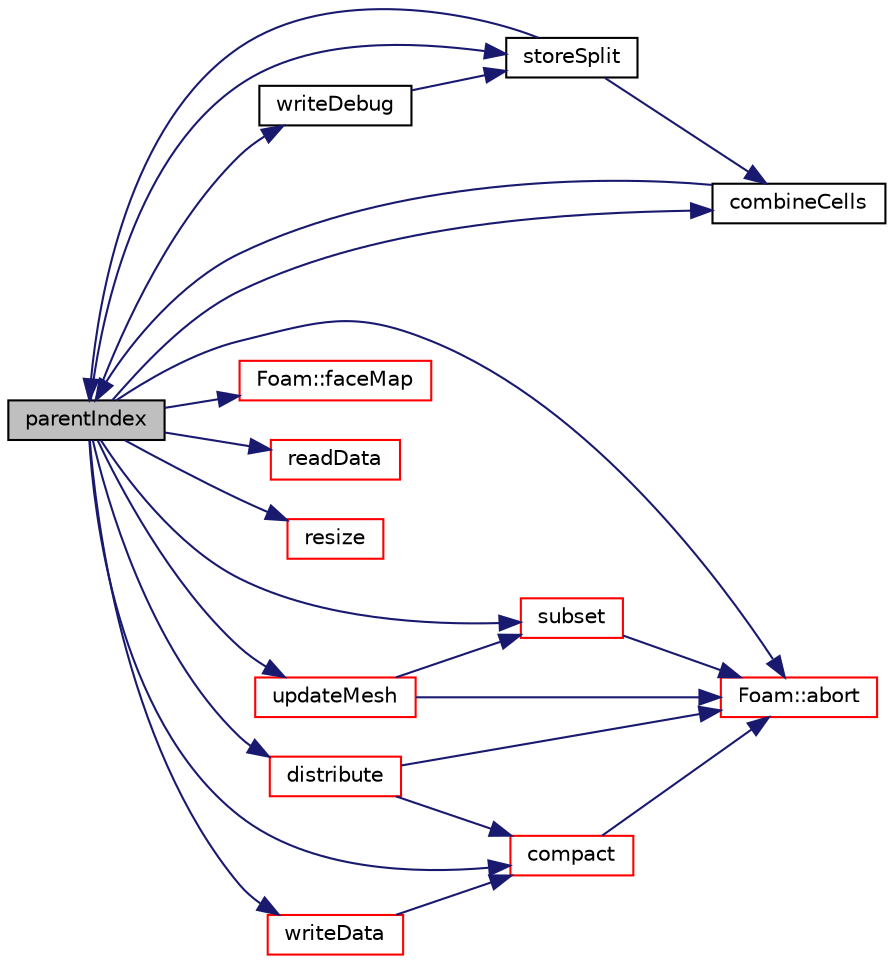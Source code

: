 digraph "parentIndex"
{
  bgcolor="transparent";
  edge [fontname="Helvetica",fontsize="10",labelfontname="Helvetica",labelfontsize="10"];
  node [fontname="Helvetica",fontsize="10",shape=record];
  rankdir="LR";
  Node1 [label="parentIndex",height=0.2,width=0.4,color="black", fillcolor="grey75", style="filled", fontcolor="black"];
  Node1 -> Node2 [color="midnightblue",fontsize="10",style="solid",fontname="Helvetica"];
  Node2 [label="Foam::abort",height=0.2,width=0.4,color="red",URL="$a10733.html#a447107a607d03e417307c203fa5fb44b"];
  Node1 -> Node3 [color="midnightblue",fontsize="10",style="solid",fontname="Helvetica"];
  Node3 [label="combineCells",height=0.2,width=0.4,color="black",URL="$a02114.html#a30037f784aec0ddfbcb4143fbc737ca7",tooltip="Store combining 8 cells into master. "];
  Node3 -> Node1 [color="midnightblue",fontsize="10",style="solid",fontname="Helvetica"];
  Node1 -> Node4 [color="midnightblue",fontsize="10",style="solid",fontname="Helvetica"];
  Node4 [label="compact",height=0.2,width=0.4,color="red",URL="$a02114.html#a043cdfc194924194e381a986c229569e",tooltip="Compact splitCells_. Removes all freeSplitCells_ elements. "];
  Node4 -> Node2 [color="midnightblue",fontsize="10",style="solid",fontname="Helvetica"];
  Node1 -> Node5 [color="midnightblue",fontsize="10",style="solid",fontname="Helvetica"];
  Node5 [label="distribute",height=0.2,width=0.4,color="red",URL="$a02114.html#a6be2dc3eb1d541aeb83ee0a2adcc0556",tooltip="Update local numbering for mesh redistribution. "];
  Node5 -> Node2 [color="midnightblue",fontsize="10",style="solid",fontname="Helvetica"];
  Node5 -> Node4 [color="midnightblue",fontsize="10",style="solid",fontname="Helvetica"];
  Node1 -> Node6 [color="midnightblue",fontsize="10",style="solid",fontname="Helvetica"];
  Node6 [label="Foam::faceMap",height=0.2,width=0.4,color="red",URL="$a10733.html#aa77215843e964fac259ab06e68d0ee02"];
  Node1 -> Node7 [color="midnightblue",fontsize="10",style="solid",fontname="Helvetica"];
  Node7 [label="readData",height=0.2,width=0.4,color="red",URL="$a02114.html#ac3b3d77e7369ae2785973778644137c5",tooltip="ReadData function required for regIOobject read operation. "];
  Node1 -> Node8 [color="midnightblue",fontsize="10",style="solid",fontname="Helvetica"];
  Node8 [label="resize",height=0.2,width=0.4,color="red",URL="$a02114.html#abb1149a404586373ae9d9d4a6bfc65e7",tooltip="Extend/shrink storage. additional visibleCells_ elements get. "];
  Node1 -> Node9 [color="midnightblue",fontsize="10",style="solid",fontname="Helvetica"];
  Node9 [label="storeSplit",height=0.2,width=0.4,color="black",URL="$a02114.html#a18c6de6437321e5de64b0fec4180a69f",tooltip="Store splitting of cell into 8. "];
  Node9 -> Node1 [color="midnightblue",fontsize="10",style="solid",fontname="Helvetica"];
  Node9 -> Node3 [color="midnightblue",fontsize="10",style="solid",fontname="Helvetica"];
  Node1 -> Node10 [color="midnightblue",fontsize="10",style="solid",fontname="Helvetica"];
  Node10 [label="subset",height=0.2,width=0.4,color="red",URL="$a02114.html#aeee5427e665078cdfa1914cbaeda8eda",tooltip="Update numbering for subsetting. "];
  Node10 -> Node2 [color="midnightblue",fontsize="10",style="solid",fontname="Helvetica"];
  Node1 -> Node11 [color="midnightblue",fontsize="10",style="solid",fontname="Helvetica"];
  Node11 [label="updateMesh",height=0.2,width=0.4,color="red",URL="$a02114.html#ad57565956fd4064299f4bd3c4eebb1d4",tooltip="Update numbering for mesh changes. "];
  Node11 -> Node2 [color="midnightblue",fontsize="10",style="solid",fontname="Helvetica"];
  Node11 -> Node10 [color="midnightblue",fontsize="10",style="solid",fontname="Helvetica"];
  Node1 -> Node12 [color="midnightblue",fontsize="10",style="solid",fontname="Helvetica"];
  Node12 [label="writeData",height=0.2,width=0.4,color="red",URL="$a02114.html#a2a3ea7b116b283507dc19bc8f4719c3d",tooltip="WriteData function required for regIOobject write operation. "];
  Node12 -> Node4 [color="midnightblue",fontsize="10",style="solid",fontname="Helvetica"];
  Node1 -> Node13 [color="midnightblue",fontsize="10",style="solid",fontname="Helvetica"];
  Node13 [label="writeDebug",height=0.2,width=0.4,color="black",URL="$a02114.html#a2a3dce0d4d3187f0ecf277e7e058fe88",tooltip="Debug write. "];
  Node13 -> Node9 [color="midnightblue",fontsize="10",style="solid",fontname="Helvetica"];
}
